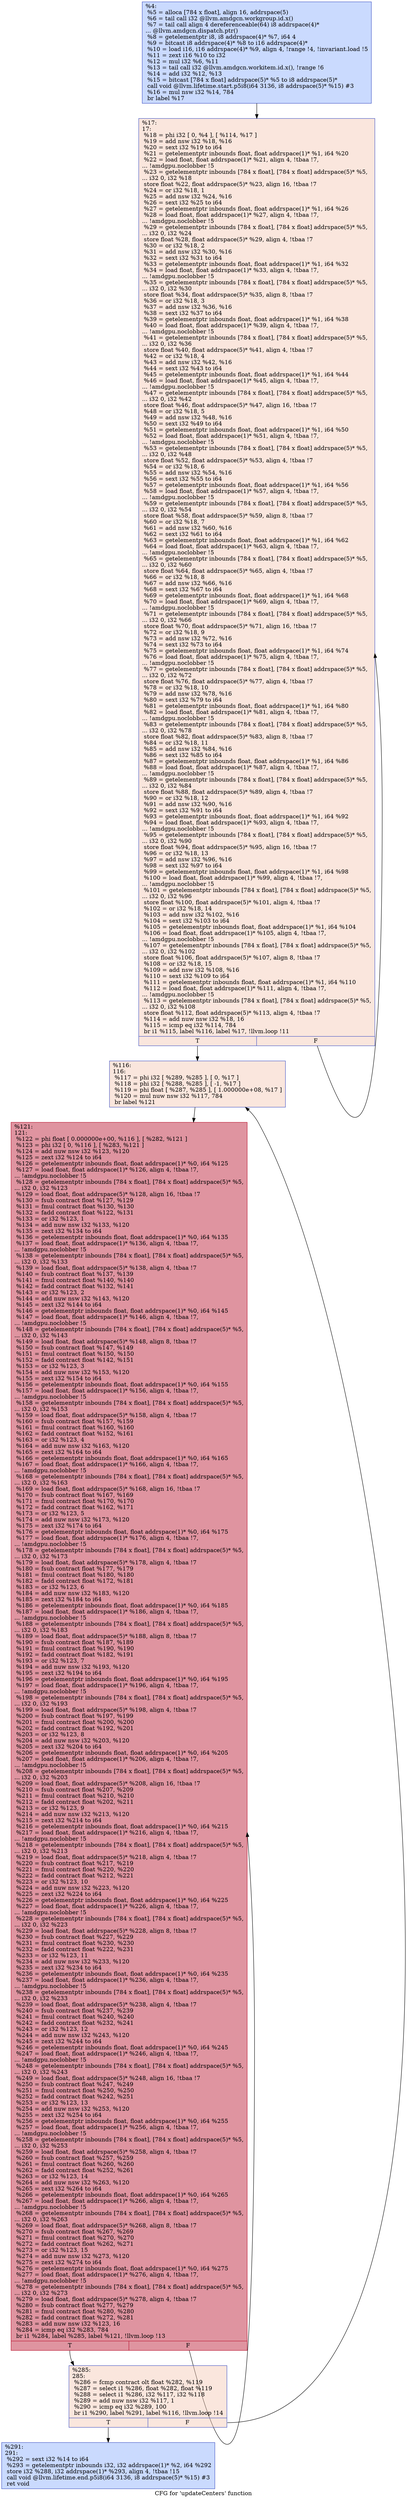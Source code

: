 digraph "CFG for 'updateCenters' function" {
	label="CFG for 'updateCenters' function";

	Node0x4a568a0 [shape=record,color="#3d50c3ff", style=filled, fillcolor="#88abfd70",label="{%4:\l  %5 = alloca [784 x float], align 16, addrspace(5)\l  %6 = tail call i32 @llvm.amdgcn.workgroup.id.x()\l  %7 = tail call align 4 dereferenceable(64) i8 addrspace(4)*\l... @llvm.amdgcn.dispatch.ptr()\l  %8 = getelementptr i8, i8 addrspace(4)* %7, i64 4\l  %9 = bitcast i8 addrspace(4)* %8 to i16 addrspace(4)*\l  %10 = load i16, i16 addrspace(4)* %9, align 4, !range !4, !invariant.load !5\l  %11 = zext i16 %10 to i32\l  %12 = mul i32 %6, %11\l  %13 = tail call i32 @llvm.amdgcn.workitem.id.x(), !range !6\l  %14 = add i32 %12, %13\l  %15 = bitcast [784 x float] addrspace(5)* %5 to i8 addrspace(5)*\l  call void @llvm.lifetime.start.p5i8(i64 3136, i8 addrspace(5)* %15) #3\l  %16 = mul nsw i32 %14, 784\l  br label %17\l}"];
	Node0x4a568a0 -> Node0x4a57aa0;
	Node0x4a57aa0 [shape=record,color="#3d50c3ff", style=filled, fillcolor="#f3c7b170",label="{%17:\l17:                                               \l  %18 = phi i32 [ 0, %4 ], [ %114, %17 ]\l  %19 = add nsw i32 %18, %16\l  %20 = sext i32 %19 to i64\l  %21 = getelementptr inbounds float, float addrspace(1)* %1, i64 %20\l  %22 = load float, float addrspace(1)* %21, align 4, !tbaa !7,\l... !amdgpu.noclobber !5\l  %23 = getelementptr inbounds [784 x float], [784 x float] addrspace(5)* %5,\l... i32 0, i32 %18\l  store float %22, float addrspace(5)* %23, align 16, !tbaa !7\l  %24 = or i32 %18, 1\l  %25 = add nsw i32 %24, %16\l  %26 = sext i32 %25 to i64\l  %27 = getelementptr inbounds float, float addrspace(1)* %1, i64 %26\l  %28 = load float, float addrspace(1)* %27, align 4, !tbaa !7,\l... !amdgpu.noclobber !5\l  %29 = getelementptr inbounds [784 x float], [784 x float] addrspace(5)* %5,\l... i32 0, i32 %24\l  store float %28, float addrspace(5)* %29, align 4, !tbaa !7\l  %30 = or i32 %18, 2\l  %31 = add nsw i32 %30, %16\l  %32 = sext i32 %31 to i64\l  %33 = getelementptr inbounds float, float addrspace(1)* %1, i64 %32\l  %34 = load float, float addrspace(1)* %33, align 4, !tbaa !7,\l... !amdgpu.noclobber !5\l  %35 = getelementptr inbounds [784 x float], [784 x float] addrspace(5)* %5,\l... i32 0, i32 %30\l  store float %34, float addrspace(5)* %35, align 8, !tbaa !7\l  %36 = or i32 %18, 3\l  %37 = add nsw i32 %36, %16\l  %38 = sext i32 %37 to i64\l  %39 = getelementptr inbounds float, float addrspace(1)* %1, i64 %38\l  %40 = load float, float addrspace(1)* %39, align 4, !tbaa !7,\l... !amdgpu.noclobber !5\l  %41 = getelementptr inbounds [784 x float], [784 x float] addrspace(5)* %5,\l... i32 0, i32 %36\l  store float %40, float addrspace(5)* %41, align 4, !tbaa !7\l  %42 = or i32 %18, 4\l  %43 = add nsw i32 %42, %16\l  %44 = sext i32 %43 to i64\l  %45 = getelementptr inbounds float, float addrspace(1)* %1, i64 %44\l  %46 = load float, float addrspace(1)* %45, align 4, !tbaa !7,\l... !amdgpu.noclobber !5\l  %47 = getelementptr inbounds [784 x float], [784 x float] addrspace(5)* %5,\l... i32 0, i32 %42\l  store float %46, float addrspace(5)* %47, align 16, !tbaa !7\l  %48 = or i32 %18, 5\l  %49 = add nsw i32 %48, %16\l  %50 = sext i32 %49 to i64\l  %51 = getelementptr inbounds float, float addrspace(1)* %1, i64 %50\l  %52 = load float, float addrspace(1)* %51, align 4, !tbaa !7,\l... !amdgpu.noclobber !5\l  %53 = getelementptr inbounds [784 x float], [784 x float] addrspace(5)* %5,\l... i32 0, i32 %48\l  store float %52, float addrspace(5)* %53, align 4, !tbaa !7\l  %54 = or i32 %18, 6\l  %55 = add nsw i32 %54, %16\l  %56 = sext i32 %55 to i64\l  %57 = getelementptr inbounds float, float addrspace(1)* %1, i64 %56\l  %58 = load float, float addrspace(1)* %57, align 4, !tbaa !7,\l... !amdgpu.noclobber !5\l  %59 = getelementptr inbounds [784 x float], [784 x float] addrspace(5)* %5,\l... i32 0, i32 %54\l  store float %58, float addrspace(5)* %59, align 8, !tbaa !7\l  %60 = or i32 %18, 7\l  %61 = add nsw i32 %60, %16\l  %62 = sext i32 %61 to i64\l  %63 = getelementptr inbounds float, float addrspace(1)* %1, i64 %62\l  %64 = load float, float addrspace(1)* %63, align 4, !tbaa !7,\l... !amdgpu.noclobber !5\l  %65 = getelementptr inbounds [784 x float], [784 x float] addrspace(5)* %5,\l... i32 0, i32 %60\l  store float %64, float addrspace(5)* %65, align 4, !tbaa !7\l  %66 = or i32 %18, 8\l  %67 = add nsw i32 %66, %16\l  %68 = sext i32 %67 to i64\l  %69 = getelementptr inbounds float, float addrspace(1)* %1, i64 %68\l  %70 = load float, float addrspace(1)* %69, align 4, !tbaa !7,\l... !amdgpu.noclobber !5\l  %71 = getelementptr inbounds [784 x float], [784 x float] addrspace(5)* %5,\l... i32 0, i32 %66\l  store float %70, float addrspace(5)* %71, align 16, !tbaa !7\l  %72 = or i32 %18, 9\l  %73 = add nsw i32 %72, %16\l  %74 = sext i32 %73 to i64\l  %75 = getelementptr inbounds float, float addrspace(1)* %1, i64 %74\l  %76 = load float, float addrspace(1)* %75, align 4, !tbaa !7,\l... !amdgpu.noclobber !5\l  %77 = getelementptr inbounds [784 x float], [784 x float] addrspace(5)* %5,\l... i32 0, i32 %72\l  store float %76, float addrspace(5)* %77, align 4, !tbaa !7\l  %78 = or i32 %18, 10\l  %79 = add nsw i32 %78, %16\l  %80 = sext i32 %79 to i64\l  %81 = getelementptr inbounds float, float addrspace(1)* %1, i64 %80\l  %82 = load float, float addrspace(1)* %81, align 4, !tbaa !7,\l... !amdgpu.noclobber !5\l  %83 = getelementptr inbounds [784 x float], [784 x float] addrspace(5)* %5,\l... i32 0, i32 %78\l  store float %82, float addrspace(5)* %83, align 8, !tbaa !7\l  %84 = or i32 %18, 11\l  %85 = add nsw i32 %84, %16\l  %86 = sext i32 %85 to i64\l  %87 = getelementptr inbounds float, float addrspace(1)* %1, i64 %86\l  %88 = load float, float addrspace(1)* %87, align 4, !tbaa !7,\l... !amdgpu.noclobber !5\l  %89 = getelementptr inbounds [784 x float], [784 x float] addrspace(5)* %5,\l... i32 0, i32 %84\l  store float %88, float addrspace(5)* %89, align 4, !tbaa !7\l  %90 = or i32 %18, 12\l  %91 = add nsw i32 %90, %16\l  %92 = sext i32 %91 to i64\l  %93 = getelementptr inbounds float, float addrspace(1)* %1, i64 %92\l  %94 = load float, float addrspace(1)* %93, align 4, !tbaa !7,\l... !amdgpu.noclobber !5\l  %95 = getelementptr inbounds [784 x float], [784 x float] addrspace(5)* %5,\l... i32 0, i32 %90\l  store float %94, float addrspace(5)* %95, align 16, !tbaa !7\l  %96 = or i32 %18, 13\l  %97 = add nsw i32 %96, %16\l  %98 = sext i32 %97 to i64\l  %99 = getelementptr inbounds float, float addrspace(1)* %1, i64 %98\l  %100 = load float, float addrspace(1)* %99, align 4, !tbaa !7,\l... !amdgpu.noclobber !5\l  %101 = getelementptr inbounds [784 x float], [784 x float] addrspace(5)* %5,\l... i32 0, i32 %96\l  store float %100, float addrspace(5)* %101, align 4, !tbaa !7\l  %102 = or i32 %18, 14\l  %103 = add nsw i32 %102, %16\l  %104 = sext i32 %103 to i64\l  %105 = getelementptr inbounds float, float addrspace(1)* %1, i64 %104\l  %106 = load float, float addrspace(1)* %105, align 4, !tbaa !7,\l... !amdgpu.noclobber !5\l  %107 = getelementptr inbounds [784 x float], [784 x float] addrspace(5)* %5,\l... i32 0, i32 %102\l  store float %106, float addrspace(5)* %107, align 8, !tbaa !7\l  %108 = or i32 %18, 15\l  %109 = add nsw i32 %108, %16\l  %110 = sext i32 %109 to i64\l  %111 = getelementptr inbounds float, float addrspace(1)* %1, i64 %110\l  %112 = load float, float addrspace(1)* %111, align 4, !tbaa !7,\l... !amdgpu.noclobber !5\l  %113 = getelementptr inbounds [784 x float], [784 x float] addrspace(5)* %5,\l... i32 0, i32 %108\l  store float %112, float addrspace(5)* %113, align 4, !tbaa !7\l  %114 = add nuw nsw i32 %18, 16\l  %115 = icmp eq i32 %114, 784\l  br i1 %115, label %116, label %17, !llvm.loop !11\l|{<s0>T|<s1>F}}"];
	Node0x4a57aa0:s0 -> Node0x4a5e9e0;
	Node0x4a57aa0:s1 -> Node0x4a57aa0;
	Node0x4a5e9e0 [shape=record,color="#3d50c3ff", style=filled, fillcolor="#f3c7b170",label="{%116:\l116:                                              \l  %117 = phi i32 [ %289, %285 ], [ 0, %17 ]\l  %118 = phi i32 [ %288, %285 ], [ -1, %17 ]\l  %119 = phi float [ %287, %285 ], [ 1.000000e+08, %17 ]\l  %120 = mul nuw nsw i32 %117, 784\l  br label %121\l}"];
	Node0x4a5e9e0 -> Node0x4a5fab0;
	Node0x4a5fab0 [shape=record,color="#b70d28ff", style=filled, fillcolor="#b70d2870",label="{%121:\l121:                                              \l  %122 = phi float [ 0.000000e+00, %116 ], [ %282, %121 ]\l  %123 = phi i32 [ 0, %116 ], [ %283, %121 ]\l  %124 = add nuw nsw i32 %123, %120\l  %125 = zext i32 %124 to i64\l  %126 = getelementptr inbounds float, float addrspace(1)* %0, i64 %125\l  %127 = load float, float addrspace(1)* %126, align 4, !tbaa !7,\l... !amdgpu.noclobber !5\l  %128 = getelementptr inbounds [784 x float], [784 x float] addrspace(5)* %5,\l... i32 0, i32 %123\l  %129 = load float, float addrspace(5)* %128, align 16, !tbaa !7\l  %130 = fsub contract float %127, %129\l  %131 = fmul contract float %130, %130\l  %132 = fadd contract float %122, %131\l  %133 = or i32 %123, 1\l  %134 = add nuw nsw i32 %133, %120\l  %135 = zext i32 %134 to i64\l  %136 = getelementptr inbounds float, float addrspace(1)* %0, i64 %135\l  %137 = load float, float addrspace(1)* %136, align 4, !tbaa !7,\l... !amdgpu.noclobber !5\l  %138 = getelementptr inbounds [784 x float], [784 x float] addrspace(5)* %5,\l... i32 0, i32 %133\l  %139 = load float, float addrspace(5)* %138, align 4, !tbaa !7\l  %140 = fsub contract float %137, %139\l  %141 = fmul contract float %140, %140\l  %142 = fadd contract float %132, %141\l  %143 = or i32 %123, 2\l  %144 = add nuw nsw i32 %143, %120\l  %145 = zext i32 %144 to i64\l  %146 = getelementptr inbounds float, float addrspace(1)* %0, i64 %145\l  %147 = load float, float addrspace(1)* %146, align 4, !tbaa !7,\l... !amdgpu.noclobber !5\l  %148 = getelementptr inbounds [784 x float], [784 x float] addrspace(5)* %5,\l... i32 0, i32 %143\l  %149 = load float, float addrspace(5)* %148, align 8, !tbaa !7\l  %150 = fsub contract float %147, %149\l  %151 = fmul contract float %150, %150\l  %152 = fadd contract float %142, %151\l  %153 = or i32 %123, 3\l  %154 = add nuw nsw i32 %153, %120\l  %155 = zext i32 %154 to i64\l  %156 = getelementptr inbounds float, float addrspace(1)* %0, i64 %155\l  %157 = load float, float addrspace(1)* %156, align 4, !tbaa !7,\l... !amdgpu.noclobber !5\l  %158 = getelementptr inbounds [784 x float], [784 x float] addrspace(5)* %5,\l... i32 0, i32 %153\l  %159 = load float, float addrspace(5)* %158, align 4, !tbaa !7\l  %160 = fsub contract float %157, %159\l  %161 = fmul contract float %160, %160\l  %162 = fadd contract float %152, %161\l  %163 = or i32 %123, 4\l  %164 = add nuw nsw i32 %163, %120\l  %165 = zext i32 %164 to i64\l  %166 = getelementptr inbounds float, float addrspace(1)* %0, i64 %165\l  %167 = load float, float addrspace(1)* %166, align 4, !tbaa !7,\l... !amdgpu.noclobber !5\l  %168 = getelementptr inbounds [784 x float], [784 x float] addrspace(5)* %5,\l... i32 0, i32 %163\l  %169 = load float, float addrspace(5)* %168, align 16, !tbaa !7\l  %170 = fsub contract float %167, %169\l  %171 = fmul contract float %170, %170\l  %172 = fadd contract float %162, %171\l  %173 = or i32 %123, 5\l  %174 = add nuw nsw i32 %173, %120\l  %175 = zext i32 %174 to i64\l  %176 = getelementptr inbounds float, float addrspace(1)* %0, i64 %175\l  %177 = load float, float addrspace(1)* %176, align 4, !tbaa !7,\l... !amdgpu.noclobber !5\l  %178 = getelementptr inbounds [784 x float], [784 x float] addrspace(5)* %5,\l... i32 0, i32 %173\l  %179 = load float, float addrspace(5)* %178, align 4, !tbaa !7\l  %180 = fsub contract float %177, %179\l  %181 = fmul contract float %180, %180\l  %182 = fadd contract float %172, %181\l  %183 = or i32 %123, 6\l  %184 = add nuw nsw i32 %183, %120\l  %185 = zext i32 %184 to i64\l  %186 = getelementptr inbounds float, float addrspace(1)* %0, i64 %185\l  %187 = load float, float addrspace(1)* %186, align 4, !tbaa !7,\l... !amdgpu.noclobber !5\l  %188 = getelementptr inbounds [784 x float], [784 x float] addrspace(5)* %5,\l... i32 0, i32 %183\l  %189 = load float, float addrspace(5)* %188, align 8, !tbaa !7\l  %190 = fsub contract float %187, %189\l  %191 = fmul contract float %190, %190\l  %192 = fadd contract float %182, %191\l  %193 = or i32 %123, 7\l  %194 = add nuw nsw i32 %193, %120\l  %195 = zext i32 %194 to i64\l  %196 = getelementptr inbounds float, float addrspace(1)* %0, i64 %195\l  %197 = load float, float addrspace(1)* %196, align 4, !tbaa !7,\l... !amdgpu.noclobber !5\l  %198 = getelementptr inbounds [784 x float], [784 x float] addrspace(5)* %5,\l... i32 0, i32 %193\l  %199 = load float, float addrspace(5)* %198, align 4, !tbaa !7\l  %200 = fsub contract float %197, %199\l  %201 = fmul contract float %200, %200\l  %202 = fadd contract float %192, %201\l  %203 = or i32 %123, 8\l  %204 = add nuw nsw i32 %203, %120\l  %205 = zext i32 %204 to i64\l  %206 = getelementptr inbounds float, float addrspace(1)* %0, i64 %205\l  %207 = load float, float addrspace(1)* %206, align 4, !tbaa !7,\l... !amdgpu.noclobber !5\l  %208 = getelementptr inbounds [784 x float], [784 x float] addrspace(5)* %5,\l... i32 0, i32 %203\l  %209 = load float, float addrspace(5)* %208, align 16, !tbaa !7\l  %210 = fsub contract float %207, %209\l  %211 = fmul contract float %210, %210\l  %212 = fadd contract float %202, %211\l  %213 = or i32 %123, 9\l  %214 = add nuw nsw i32 %213, %120\l  %215 = zext i32 %214 to i64\l  %216 = getelementptr inbounds float, float addrspace(1)* %0, i64 %215\l  %217 = load float, float addrspace(1)* %216, align 4, !tbaa !7,\l... !amdgpu.noclobber !5\l  %218 = getelementptr inbounds [784 x float], [784 x float] addrspace(5)* %5,\l... i32 0, i32 %213\l  %219 = load float, float addrspace(5)* %218, align 4, !tbaa !7\l  %220 = fsub contract float %217, %219\l  %221 = fmul contract float %220, %220\l  %222 = fadd contract float %212, %221\l  %223 = or i32 %123, 10\l  %224 = add nuw nsw i32 %223, %120\l  %225 = zext i32 %224 to i64\l  %226 = getelementptr inbounds float, float addrspace(1)* %0, i64 %225\l  %227 = load float, float addrspace(1)* %226, align 4, !tbaa !7,\l... !amdgpu.noclobber !5\l  %228 = getelementptr inbounds [784 x float], [784 x float] addrspace(5)* %5,\l... i32 0, i32 %223\l  %229 = load float, float addrspace(5)* %228, align 8, !tbaa !7\l  %230 = fsub contract float %227, %229\l  %231 = fmul contract float %230, %230\l  %232 = fadd contract float %222, %231\l  %233 = or i32 %123, 11\l  %234 = add nuw nsw i32 %233, %120\l  %235 = zext i32 %234 to i64\l  %236 = getelementptr inbounds float, float addrspace(1)* %0, i64 %235\l  %237 = load float, float addrspace(1)* %236, align 4, !tbaa !7,\l... !amdgpu.noclobber !5\l  %238 = getelementptr inbounds [784 x float], [784 x float] addrspace(5)* %5,\l... i32 0, i32 %233\l  %239 = load float, float addrspace(5)* %238, align 4, !tbaa !7\l  %240 = fsub contract float %237, %239\l  %241 = fmul contract float %240, %240\l  %242 = fadd contract float %232, %241\l  %243 = or i32 %123, 12\l  %244 = add nuw nsw i32 %243, %120\l  %245 = zext i32 %244 to i64\l  %246 = getelementptr inbounds float, float addrspace(1)* %0, i64 %245\l  %247 = load float, float addrspace(1)* %246, align 4, !tbaa !7,\l... !amdgpu.noclobber !5\l  %248 = getelementptr inbounds [784 x float], [784 x float] addrspace(5)* %5,\l... i32 0, i32 %243\l  %249 = load float, float addrspace(5)* %248, align 16, !tbaa !7\l  %250 = fsub contract float %247, %249\l  %251 = fmul contract float %250, %250\l  %252 = fadd contract float %242, %251\l  %253 = or i32 %123, 13\l  %254 = add nuw nsw i32 %253, %120\l  %255 = zext i32 %254 to i64\l  %256 = getelementptr inbounds float, float addrspace(1)* %0, i64 %255\l  %257 = load float, float addrspace(1)* %256, align 4, !tbaa !7,\l... !amdgpu.noclobber !5\l  %258 = getelementptr inbounds [784 x float], [784 x float] addrspace(5)* %5,\l... i32 0, i32 %253\l  %259 = load float, float addrspace(5)* %258, align 4, !tbaa !7\l  %260 = fsub contract float %257, %259\l  %261 = fmul contract float %260, %260\l  %262 = fadd contract float %252, %261\l  %263 = or i32 %123, 14\l  %264 = add nuw nsw i32 %263, %120\l  %265 = zext i32 %264 to i64\l  %266 = getelementptr inbounds float, float addrspace(1)* %0, i64 %265\l  %267 = load float, float addrspace(1)* %266, align 4, !tbaa !7,\l... !amdgpu.noclobber !5\l  %268 = getelementptr inbounds [784 x float], [784 x float] addrspace(5)* %5,\l... i32 0, i32 %263\l  %269 = load float, float addrspace(5)* %268, align 8, !tbaa !7\l  %270 = fsub contract float %267, %269\l  %271 = fmul contract float %270, %270\l  %272 = fadd contract float %262, %271\l  %273 = or i32 %123, 15\l  %274 = add nuw nsw i32 %273, %120\l  %275 = zext i32 %274 to i64\l  %276 = getelementptr inbounds float, float addrspace(1)* %0, i64 %275\l  %277 = load float, float addrspace(1)* %276, align 4, !tbaa !7,\l... !amdgpu.noclobber !5\l  %278 = getelementptr inbounds [784 x float], [784 x float] addrspace(5)* %5,\l... i32 0, i32 %273\l  %279 = load float, float addrspace(5)* %278, align 4, !tbaa !7\l  %280 = fsub contract float %277, %279\l  %281 = fmul contract float %280, %280\l  %282 = fadd contract float %272, %281\l  %283 = add nuw nsw i32 %123, 16\l  %284 = icmp eq i32 %283, 784\l  br i1 %284, label %285, label %121, !llvm.loop !13\l|{<s0>T|<s1>F}}"];
	Node0x4a5fab0:s0 -> Node0x4a5ec20;
	Node0x4a5fab0:s1 -> Node0x4a5fab0;
	Node0x4a5ec20 [shape=record,color="#3d50c3ff", style=filled, fillcolor="#f3c7b170",label="{%285:\l285:                                              \l  %286 = fcmp contract olt float %282, %119\l  %287 = select i1 %286, float %282, float %119\l  %288 = select i1 %286, i32 %117, i32 %118\l  %289 = add nuw nsw i32 %117, 1\l  %290 = icmp eq i32 %289, 100\l  br i1 %290, label %291, label %116, !llvm.loop !14\l|{<s0>T|<s1>F}}"];
	Node0x4a5ec20:s0 -> Node0x4a640f0;
	Node0x4a5ec20:s1 -> Node0x4a5e9e0;
	Node0x4a640f0 [shape=record,color="#3d50c3ff", style=filled, fillcolor="#88abfd70",label="{%291:\l291:                                              \l  %292 = sext i32 %14 to i64\l  %293 = getelementptr inbounds i32, i32 addrspace(1)* %2, i64 %292\l  store i32 %288, i32 addrspace(1)* %293, align 4, !tbaa !15\l  call void @llvm.lifetime.end.p5i8(i64 3136, i8 addrspace(5)* %15) #3\l  ret void\l}"];
}
